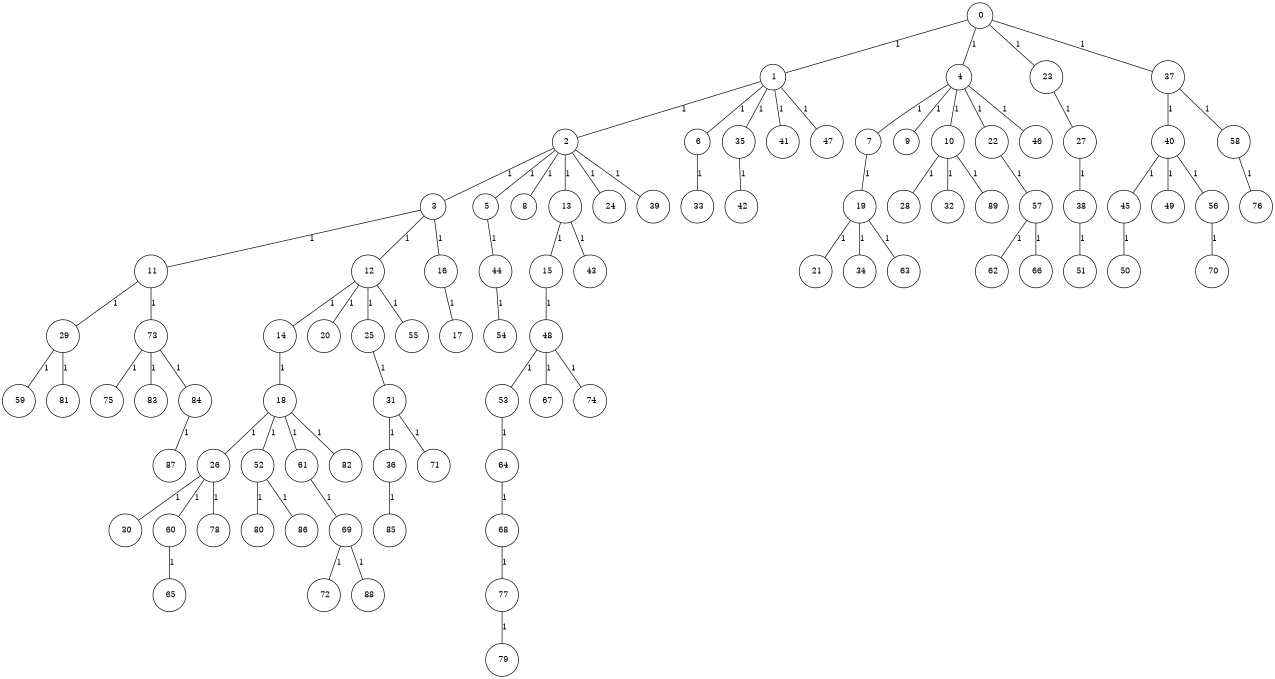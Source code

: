 graph G {
size="8.5,11;"
ratio = "expand;"
fixedsize="true;"
overlap="scale;"
node[shape=circle,width=.12,hight=.12,fontsize=12]
edge[fontsize=12]

0[label=" 0" color=black, pos="0.2217702,2.7652807!"];
1[label=" 1" color=black, pos="2.2880848,2.2396103!"];
2[label=" 2" color=black, pos="1.3631439,0.96875726!"];
3[label=" 3" color=black, pos="0.61451093,2.4150767!"];
4[label=" 4" color=black, pos="1.0519805,2.0591604!"];
5[label=" 5" color=black, pos="2.8867535,2.9609567!"];
6[label=" 6" color=black, pos="2.3381683,2.3526824!"];
7[label=" 7" color=black, pos="0.83426796,1.3002649!"];
8[label=" 8" color=black, pos="0.14162399,1.6981255!"];
9[label=" 9" color=black, pos="2.3556729,2.3842239!"];
10[label=" 10" color=black, pos="1.8631196,0.67135435!"];
11[label=" 11" color=black, pos="0.8729129,0.57394233!"];
12[label=" 12" color=black, pos="1.2816588,1.2839805!"];
13[label=" 13" color=black, pos="1.4235259,2.8129415!"];
14[label=" 14" color=black, pos="1.020794,2.7669633!"];
15[label=" 15" color=black, pos="0.6684494,1.9111001!"];
16[label=" 16" color=black, pos="2.1327739,0.23978214!"];
17[label=" 17" color=black, pos="1.5469615,1.2072636!"];
18[label=" 18" color=black, pos="2.9769871,2.8877116!"];
19[label=" 19" color=black, pos="2.9650489,1.7747934!"];
20[label=" 20" color=black, pos="2.0947567,0.41512003!"];
21[label=" 21" color=black, pos="1.303711,1.2799767!"];
22[label=" 22" color=black, pos="2.3936855,2.179567!"];
23[label=" 23" color=black, pos="0.1141682,0.87220827!"];
24[label=" 24" color=black, pos="1.6998927,2.7353888!"];
25[label=" 25" color=black, pos="2.7359964,0.65693525!"];
26[label=" 26" color=black, pos="1.8212703,2.5628836!"];
27[label=" 27" color=black, pos="1.0063008,0.03302694!"];
28[label=" 28" color=black, pos="1.3964508,1.61934!"];
29[label=" 29" color=black, pos="0.67620853,2.0246669!"];
30[label=" 30" color=black, pos="0.94625673,2.1320289!"];
31[label=" 31" color=black, pos="0.29490095,0.30736698!"];
32[label=" 32" color=black, pos="2.1162275,1.2416478!"];
33[label=" 33" color=black, pos="1.9854082,1.5652075!"];
34[label=" 34" color=black, pos="0.44322994,2.5929977!"];
35[label=" 35" color=black, pos="2.4657681,0.55058819!"];
36[label=" 36" color=black, pos="0.074171633,0.56238072!"];
37[label=" 37" color=black, pos="0.069244939,1.8202742!"];
38[label=" 38" color=black, pos="2.7912814,2.0759266!"];
39[label=" 39" color=black, pos="0.95654018,2.080976!"];
40[label=" 40" color=black, pos="0.42604938,1.9249917!"];
41[label=" 41" color=black, pos="1.221207,0.21813607!"];
42[label=" 42" color=black, pos="1.6182903,2.1139676!"];
43[label=" 43" color=black, pos="2.4371585,0.94627723!"];
44[label=" 44" color=black, pos="2.834484,0.26171026!"];
45[label=" 45" color=black, pos="0.095705538,1.9192306!"];
46[label=" 46" color=black, pos="2.0342875,2.9731693!"];
47[label=" 47" color=black, pos="1.3784508,0.063595359!"];
48[label=" 48" color=black, pos="1.3767693,2.2159578!"];
49[label=" 49" color=black, pos="0.47878624,0.26241317!"];
50[label=" 50" color=black, pos="1.2452276,1.1811349!"];
51[label=" 51" color=black, pos="2.0409366,1.1937162!"];
52[label=" 52" color=black, pos="2.6360701,0.77914964!"];
53[label=" 53" color=black, pos="2.5374109,2.6187626!"];
54[label=" 54" color=black, pos="1.6935375,0.56252595!"];
55[label=" 55" color=black, pos="2.6460773,2.8764885!"];
56[label=" 56" color=black, pos="1.6147083,0.62082277!"];
57[label=" 57" color=black, pos="2.5265401,0.19057111!"];
58[label=" 58" color=black, pos="0.25961675,2.4541538!"];
59[label=" 59" color=black, pos="0.49911808,2.1759741!"];
60[label=" 60" color=black, pos="1.1032964,2.8669637!"];
61[label=" 61" color=black, pos="0.65350397,1.2124056!"];
62[label=" 62" color=black, pos="1.0776582,1.4190298!"];
63[label=" 63" color=black, pos="0.40105281,1.746582!"];
64[label=" 64" color=black, pos="0.38796454,2.1092558!"];
65[label=" 65" color=black, pos="2.2506407,1.6862723!"];
66[label=" 66" color=black, pos="1.6715328,2.8108108!"];
67[label=" 67" color=black, pos="2.7882961,1.3058391!"];
68[label=" 68" color=black, pos="2.9419085,0.53229975!"];
69[label=" 69" color=black, pos="0.65852905,1.942454!"];
70[label=" 70" color=black, pos="1.5196368,2.4599226!"];
71[label=" 71" color=black, pos="0.65700206,0.9364508!"];
72[label=" 72" color=black, pos="0.57390932,1.9594712!"];
73[label=" 73" color=black, pos="0.34553341,2.3348074!"];
74[label=" 74" color=black, pos="2.7861697,1.1877172!"];
75[label=" 75" color=black, pos="0.13240306,2.4660583!"];
76[label=" 76" color=black, pos="2.666359,0.66972412!"];
77[label=" 77" color=black, pos="2.7430633,2.0610753!"];
78[label=" 78" color=black, pos="1.9736619,2.1833898!"];
79[label=" 79" color=black, pos="0.72750252,2.6756306!"];
80[label=" 80" color=black, pos="2.1655471,2.1259618!"];
81[label=" 81" color=black, pos="2.2808453,1.5281468!"];
82[label=" 82" color=black, pos="0.60638744,1.6414808!"];
83[label=" 83" color=black, pos="1.2094202,1.8131021!"];
84[label=" 84" color=black, pos="2.1058971,0.20066728!"];
85[label=" 85" color=black, pos="0.095004353,1.1116605!"];
86[label=" 86" color=black, pos="2.7827405,0.6993302!"];
87[label=" 87" color=black, pos="1.4148909,0.81165483!"];
88[label=" 88" color=black, pos="1.0100625,2.0915186!"];
89[label=" 89" color=black, pos="2.3983859,0.35792289!"];
0--1[label="1"]
0--4[label="1"]
0--23[label="1"]
0--37[label="1"]
1--2[label="1"]
1--6[label="1"]
1--35[label="1"]
1--41[label="1"]
1--47[label="1"]
2--3[label="1"]
2--5[label="1"]
2--8[label="1"]
2--13[label="1"]
2--24[label="1"]
2--39[label="1"]
3--11[label="1"]
3--12[label="1"]
3--16[label="1"]
4--7[label="1"]
4--9[label="1"]
4--10[label="1"]
4--22[label="1"]
4--46[label="1"]
5--44[label="1"]
6--33[label="1"]
7--19[label="1"]
10--28[label="1"]
10--32[label="1"]
10--89[label="1"]
11--29[label="1"]
11--73[label="1"]
12--14[label="1"]
12--20[label="1"]
12--25[label="1"]
12--55[label="1"]
13--15[label="1"]
13--43[label="1"]
14--18[label="1"]
15--48[label="1"]
16--17[label="1"]
18--26[label="1"]
18--52[label="1"]
18--61[label="1"]
18--82[label="1"]
19--21[label="1"]
19--34[label="1"]
19--63[label="1"]
22--57[label="1"]
23--27[label="1"]
25--31[label="1"]
26--30[label="1"]
26--60[label="1"]
26--78[label="1"]
27--38[label="1"]
29--59[label="1"]
29--81[label="1"]
31--36[label="1"]
31--71[label="1"]
35--42[label="1"]
36--85[label="1"]
37--40[label="1"]
37--58[label="1"]
38--51[label="1"]
40--45[label="1"]
40--49[label="1"]
40--56[label="1"]
44--54[label="1"]
45--50[label="1"]
48--53[label="1"]
48--67[label="1"]
48--74[label="1"]
52--80[label="1"]
52--86[label="1"]
53--64[label="1"]
56--70[label="1"]
57--62[label="1"]
57--66[label="1"]
58--76[label="1"]
60--65[label="1"]
61--69[label="1"]
64--68[label="1"]
68--77[label="1"]
69--72[label="1"]
69--88[label="1"]
73--75[label="1"]
73--83[label="1"]
73--84[label="1"]
77--79[label="1"]
84--87[label="1"]

}
